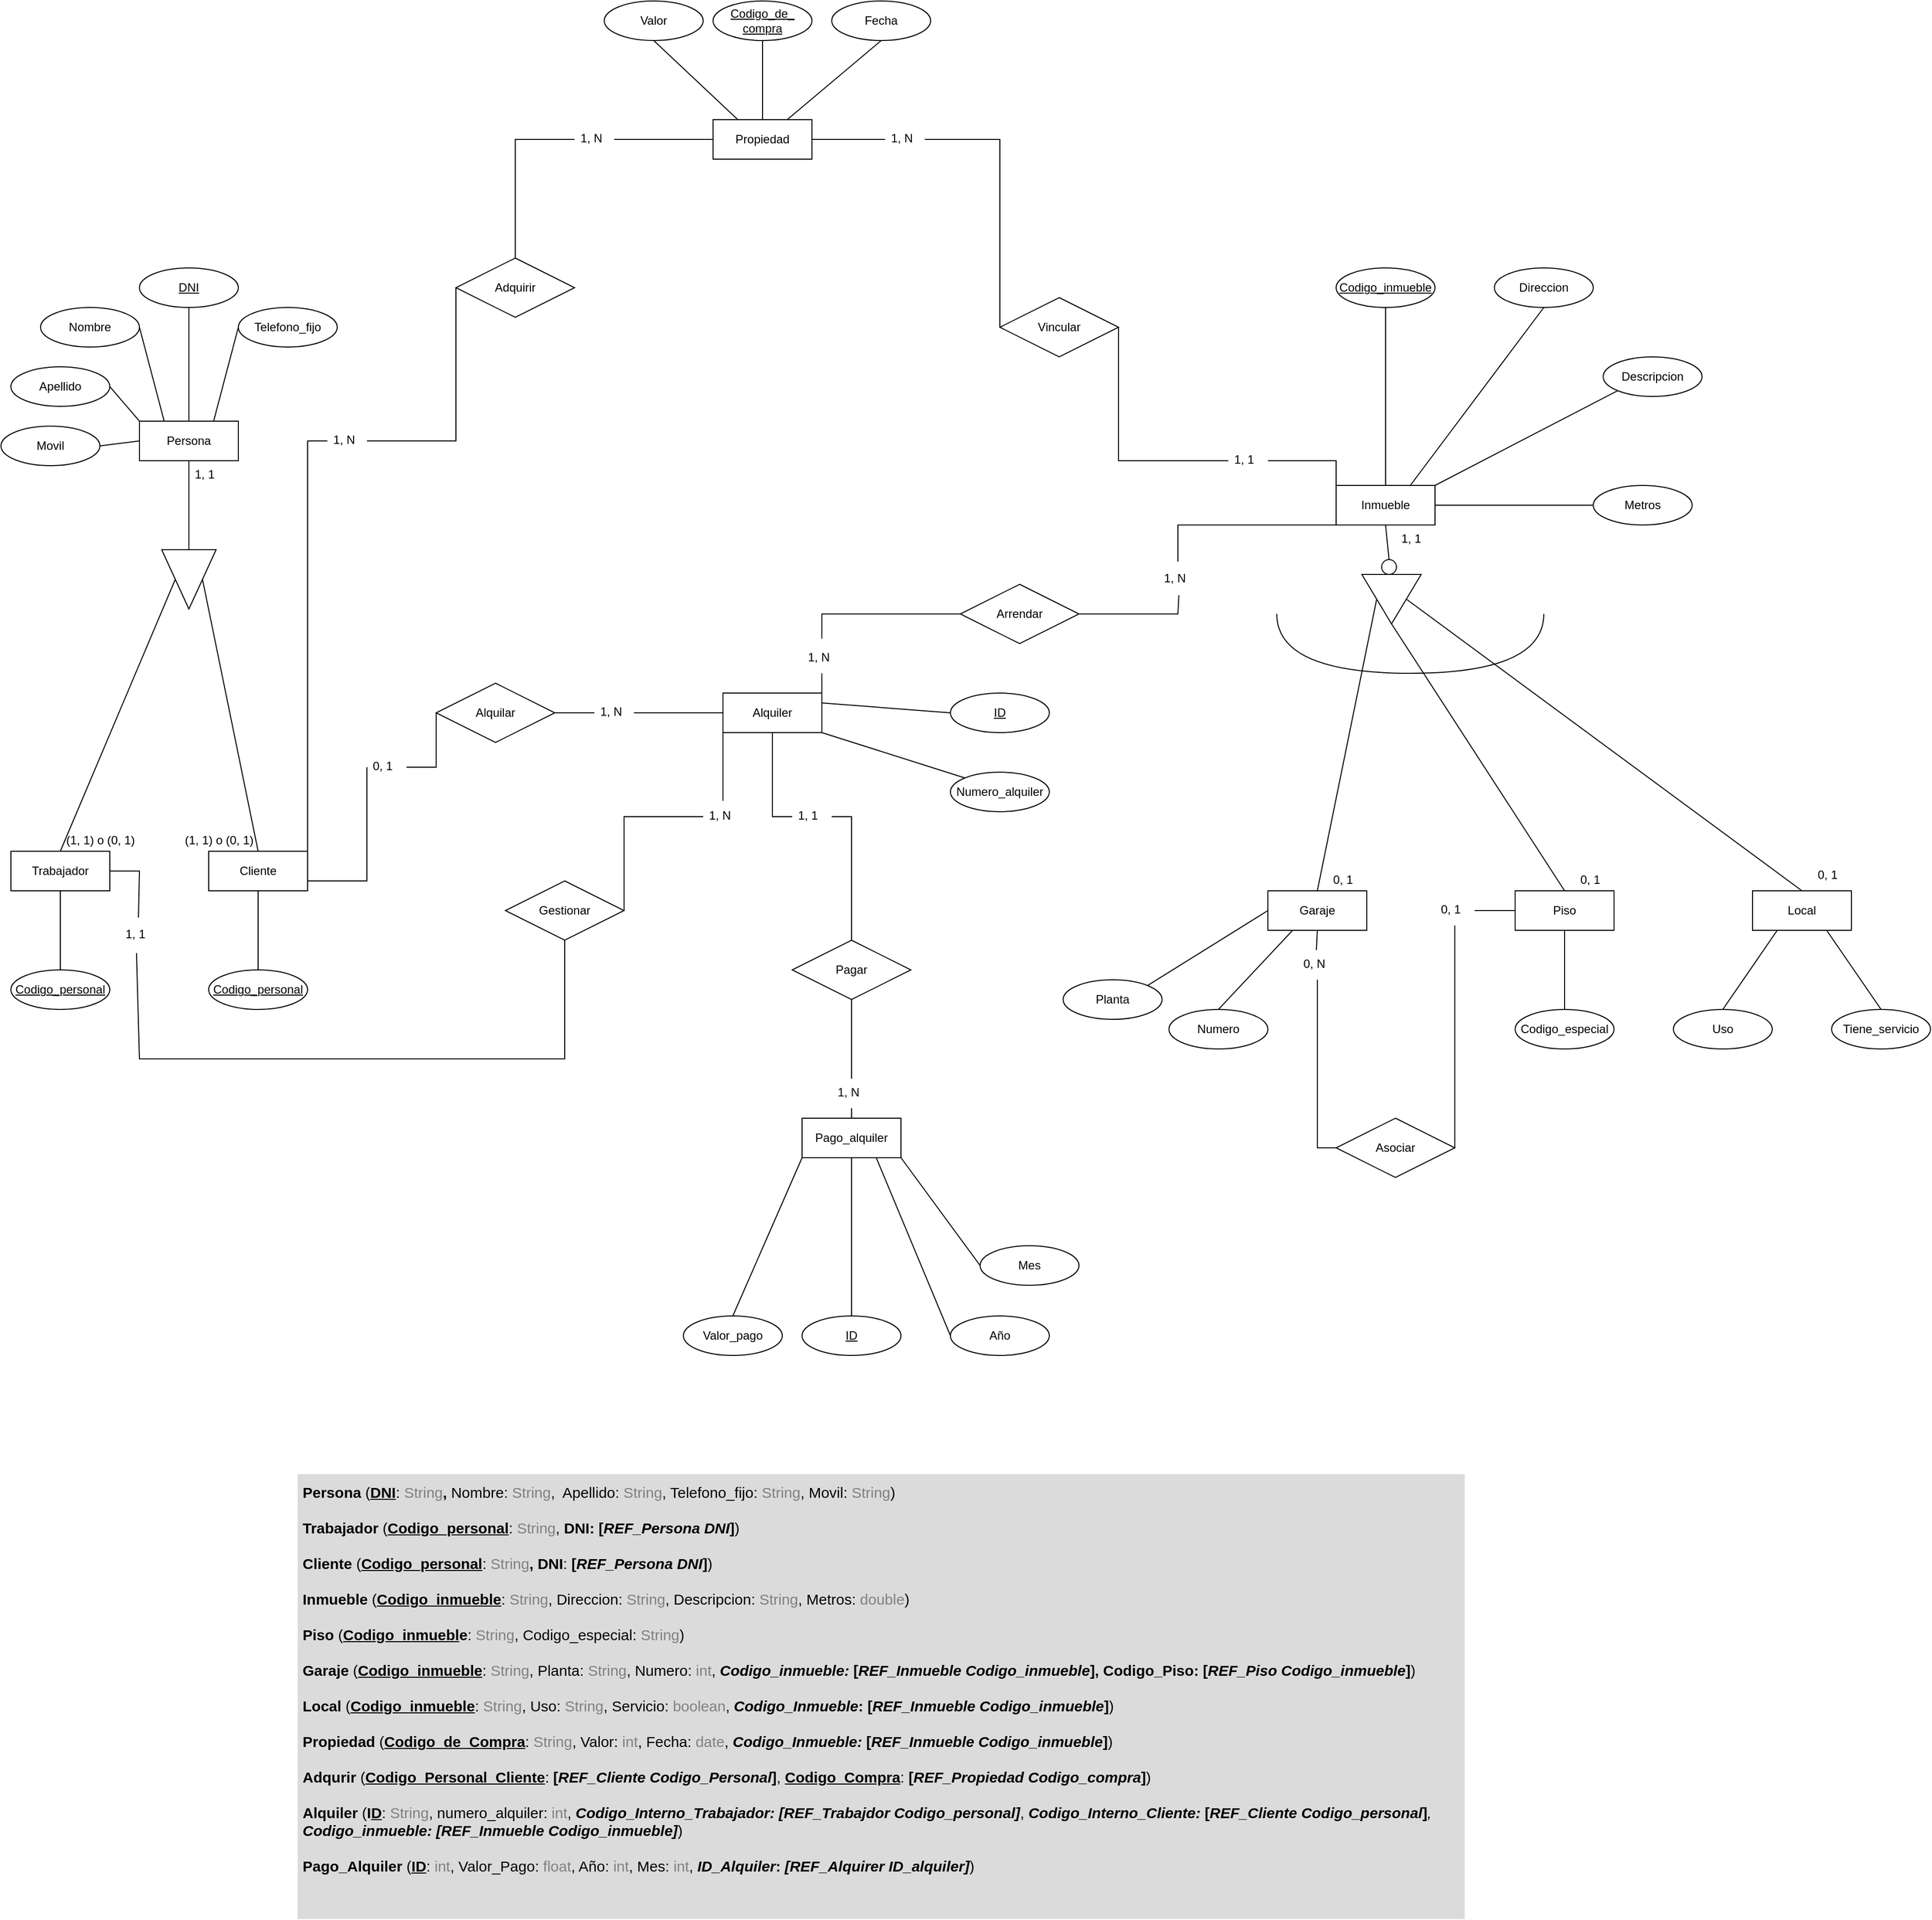 <mxfile version="22.0.4" type="github">
  <diagram name="Página-1" id="a1RyxE_Y-MSOX4j9OYDZ">
    <mxGraphModel dx="2261" dy="750" grid="1" gridSize="10" guides="1" tooltips="1" connect="1" arrows="1" fold="1" page="1" pageScale="1" pageWidth="827" pageHeight="1169" math="0" shadow="0">
      <root>
        <mxCell id="0" />
        <mxCell id="1" parent="0" />
        <mxCell id="EKyC5M8UkJn82JTUg3wf-1" value="Inmueble" style="whiteSpace=wrap;html=1;align=center;" parent="1" vertex="1">
          <mxGeometry x="830" y="560" width="100" height="40" as="geometry" />
        </mxCell>
        <mxCell id="EKyC5M8UkJn82JTUg3wf-2" value="Piso" style="whiteSpace=wrap;html=1;align=center;" parent="1" vertex="1">
          <mxGeometry x="1011" y="970" width="100" height="40" as="geometry" />
        </mxCell>
        <mxCell id="EKyC5M8UkJn82JTUg3wf-3" value="Local" style="whiteSpace=wrap;html=1;align=center;" parent="1" vertex="1">
          <mxGeometry x="1251" y="970" width="100" height="40" as="geometry" />
        </mxCell>
        <mxCell id="EKyC5M8UkJn82JTUg3wf-4" value="Garaje" style="whiteSpace=wrap;html=1;align=center;" parent="1" vertex="1">
          <mxGeometry x="761" y="970" width="100" height="40" as="geometry" />
        </mxCell>
        <mxCell id="EKyC5M8UkJn82JTUg3wf-5" value="Codigo_inmueble" style="ellipse;whiteSpace=wrap;html=1;align=center;fontStyle=4;" parent="1" vertex="1">
          <mxGeometry x="830" y="340" width="100" height="40" as="geometry" />
        </mxCell>
        <mxCell id="EKyC5M8UkJn82JTUg3wf-6" value="Metros" style="ellipse;whiteSpace=wrap;html=1;align=center;" parent="1" vertex="1">
          <mxGeometry x="1090" y="560" width="100" height="40" as="geometry" />
        </mxCell>
        <mxCell id="EKyC5M8UkJn82JTUg3wf-7" value="Descripcion" style="ellipse;whiteSpace=wrap;html=1;align=center;" parent="1" vertex="1">
          <mxGeometry x="1100" y="430" width="100" height="40" as="geometry" />
        </mxCell>
        <mxCell id="EKyC5M8UkJn82JTUg3wf-8" value="Direccion" style="ellipse;whiteSpace=wrap;html=1;align=center;" parent="1" vertex="1">
          <mxGeometry x="990" y="340" width="100" height="40" as="geometry" />
        </mxCell>
        <mxCell id="EKyC5M8UkJn82JTUg3wf-9" value="Codigo_especial" style="ellipse;whiteSpace=wrap;html=1;align=center;" parent="1" vertex="1">
          <mxGeometry x="1011" y="1090" width="100" height="40" as="geometry" />
        </mxCell>
        <mxCell id="EKyC5M8UkJn82JTUg3wf-10" value="Uso" style="ellipse;whiteSpace=wrap;html=1;align=center;" parent="1" vertex="1">
          <mxGeometry x="1171" y="1090" width="100" height="40" as="geometry" />
        </mxCell>
        <mxCell id="EKyC5M8UkJn82JTUg3wf-11" value="Tiene_servicio" style="ellipse;whiteSpace=wrap;html=1;align=center;" parent="1" vertex="1">
          <mxGeometry x="1331" y="1090" width="100" height="40" as="geometry" />
        </mxCell>
        <mxCell id="EKyC5M8UkJn82JTUg3wf-12" value="" style="endArrow=none;html=1;rounded=0;entryX=0.5;entryY=1;entryDx=0;entryDy=0;" parent="1" source="EKyC5M8UkJn82JTUg3wf-9" target="EKyC5M8UkJn82JTUg3wf-2" edge="1">
          <mxGeometry relative="1" as="geometry">
            <mxPoint x="891" y="990" as="sourcePoint" />
            <mxPoint x="1051" y="990" as="targetPoint" />
          </mxGeometry>
        </mxCell>
        <mxCell id="EKyC5M8UkJn82JTUg3wf-13" value="" style="endArrow=none;html=1;rounded=0;entryX=0.25;entryY=1;entryDx=0;entryDy=0;exitX=0.5;exitY=0;exitDx=0;exitDy=0;" parent="1" source="EKyC5M8UkJn82JTUg3wf-10" target="EKyC5M8UkJn82JTUg3wf-3" edge="1">
          <mxGeometry relative="1" as="geometry">
            <mxPoint x="1071" y="1100" as="sourcePoint" />
            <mxPoint x="1071" y="1020" as="targetPoint" />
          </mxGeometry>
        </mxCell>
        <mxCell id="EKyC5M8UkJn82JTUg3wf-14" value="" style="endArrow=none;html=1;rounded=0;entryX=0.75;entryY=1;entryDx=0;entryDy=0;exitX=0.5;exitY=0;exitDx=0;exitDy=0;" parent="1" source="EKyC5M8UkJn82JTUg3wf-11" target="EKyC5M8UkJn82JTUg3wf-3" edge="1">
          <mxGeometry relative="1" as="geometry">
            <mxPoint x="1231" y="1100" as="sourcePoint" />
            <mxPoint x="1266" y="1020" as="targetPoint" />
          </mxGeometry>
        </mxCell>
        <mxCell id="EKyC5M8UkJn82JTUg3wf-15" value="Numero" style="ellipse;whiteSpace=wrap;html=1;align=center;" parent="1" vertex="1">
          <mxGeometry x="661" y="1090" width="100" height="40" as="geometry" />
        </mxCell>
        <mxCell id="EKyC5M8UkJn82JTUg3wf-16" value="Planta" style="ellipse;whiteSpace=wrap;html=1;align=center;" parent="1" vertex="1">
          <mxGeometry x="554" y="1060" width="100" height="40" as="geometry" />
        </mxCell>
        <mxCell id="EKyC5M8UkJn82JTUg3wf-17" value="" style="endArrow=none;html=1;rounded=0;entryX=0;entryY=0.5;entryDx=0;entryDy=0;exitX=1;exitY=0;exitDx=0;exitDy=0;" parent="1" source="EKyC5M8UkJn82JTUg3wf-16" target="EKyC5M8UkJn82JTUg3wf-4" edge="1">
          <mxGeometry relative="1" as="geometry">
            <mxPoint x="1071" y="1100" as="sourcePoint" />
            <mxPoint x="1071" y="1020" as="targetPoint" />
          </mxGeometry>
        </mxCell>
        <mxCell id="EKyC5M8UkJn82JTUg3wf-18" value="" style="endArrow=none;html=1;rounded=0;entryX=0.25;entryY=1;entryDx=0;entryDy=0;exitX=0.5;exitY=0;exitDx=0;exitDy=0;" parent="1" source="EKyC5M8UkJn82JTUg3wf-15" target="EKyC5M8UkJn82JTUg3wf-4" edge="1">
          <mxGeometry relative="1" as="geometry">
            <mxPoint x="901" y="1100" as="sourcePoint" />
            <mxPoint x="846" y="1020" as="targetPoint" />
          </mxGeometry>
        </mxCell>
        <mxCell id="EKyC5M8UkJn82JTUg3wf-19" value="" style="endArrow=none;html=1;rounded=0;entryX=1;entryY=0.5;entryDx=0;entryDy=0;exitX=0;exitY=0.5;exitDx=0;exitDy=0;" parent="1" source="EKyC5M8UkJn82JTUg3wf-6" target="EKyC5M8UkJn82JTUg3wf-1" edge="1">
          <mxGeometry relative="1" as="geometry">
            <mxPoint x="920" y="570" as="sourcePoint" />
            <mxPoint x="710" y="650" as="targetPoint" />
          </mxGeometry>
        </mxCell>
        <mxCell id="EKyC5M8UkJn82JTUg3wf-20" value="" style="endArrow=none;html=1;rounded=0;entryX=0.5;entryY=0;entryDx=0;entryDy=0;exitX=0.5;exitY=1;exitDx=0;exitDy=0;" parent="1" source="EKyC5M8UkJn82JTUg3wf-5" target="EKyC5M8UkJn82JTUg3wf-1" edge="1">
          <mxGeometry relative="1" as="geometry">
            <mxPoint x="550" y="550" as="sourcePoint" />
            <mxPoint x="710" y="550" as="targetPoint" />
          </mxGeometry>
        </mxCell>
        <mxCell id="EKyC5M8UkJn82JTUg3wf-21" value="" style="endArrow=none;html=1;rounded=0;entryX=0.5;entryY=1;entryDx=0;entryDy=0;exitX=0.75;exitY=0;exitDx=0;exitDy=0;" parent="1" source="EKyC5M8UkJn82JTUg3wf-1" target="EKyC5M8UkJn82JTUg3wf-8" edge="1">
          <mxGeometry relative="1" as="geometry">
            <mxPoint x="550" y="550" as="sourcePoint" />
            <mxPoint x="710" y="550" as="targetPoint" />
          </mxGeometry>
        </mxCell>
        <mxCell id="EKyC5M8UkJn82JTUg3wf-22" value="" style="endArrow=none;html=1;rounded=0;entryX=0;entryY=1;entryDx=0;entryDy=0;exitX=1;exitY=0;exitDx=0;exitDy=0;" parent="1" source="EKyC5M8UkJn82JTUg3wf-1" target="EKyC5M8UkJn82JTUg3wf-7" edge="1">
          <mxGeometry relative="1" as="geometry">
            <mxPoint x="550" y="550" as="sourcePoint" />
            <mxPoint x="710" y="550" as="targetPoint" />
          </mxGeometry>
        </mxCell>
        <mxCell id="EKyC5M8UkJn82JTUg3wf-23" value="Cliente" style="whiteSpace=wrap;html=1;align=center;" parent="1" vertex="1">
          <mxGeometry x="-310" y="930" width="100" height="40" as="geometry" />
        </mxCell>
        <mxCell id="EKyC5M8UkJn82JTUg3wf-24" value="Trabajador" style="whiteSpace=wrap;html=1;align=center;" parent="1" vertex="1">
          <mxGeometry x="-510" y="930" width="100" height="40" as="geometry" />
        </mxCell>
        <mxCell id="EKyC5M8UkJn82JTUg3wf-25" value="Persona" style="whiteSpace=wrap;html=1;align=center;" parent="1" vertex="1">
          <mxGeometry x="-380" y="495" width="100" height="40" as="geometry" />
        </mxCell>
        <mxCell id="EKyC5M8UkJn82JTUg3wf-26" value="DNI" style="ellipse;whiteSpace=wrap;html=1;align=center;fontStyle=4;" parent="1" vertex="1">
          <mxGeometry x="-380" y="340" width="100" height="40" as="geometry" />
        </mxCell>
        <mxCell id="EKyC5M8UkJn82JTUg3wf-27" value="Telefono_fijo" style="ellipse;whiteSpace=wrap;html=1;align=center;" parent="1" vertex="1">
          <mxGeometry x="-280" y="380" width="100" height="40" as="geometry" />
        </mxCell>
        <mxCell id="EKyC5M8UkJn82JTUg3wf-28" value="Movil" style="ellipse;whiteSpace=wrap;html=1;align=center;" parent="1" vertex="1">
          <mxGeometry x="-520" y="500" width="100" height="40" as="geometry" />
        </mxCell>
        <mxCell id="EKyC5M8UkJn82JTUg3wf-29" value="Apellido" style="ellipse;whiteSpace=wrap;html=1;align=center;" parent="1" vertex="1">
          <mxGeometry x="-510" y="440" width="100" height="40" as="geometry" />
        </mxCell>
        <mxCell id="EKyC5M8UkJn82JTUg3wf-30" value="Nombre" style="ellipse;whiteSpace=wrap;html=1;align=center;" parent="1" vertex="1">
          <mxGeometry x="-480" y="380" width="100" height="40" as="geometry" />
        </mxCell>
        <mxCell id="EKyC5M8UkJn82JTUg3wf-31" value="" style="endArrow=none;html=1;rounded=0;entryX=0.5;entryY=1;entryDx=0;entryDy=0;exitX=0.5;exitY=0;exitDx=0;exitDy=0;" parent="1" source="EKyC5M8UkJn82JTUg3wf-25" target="EKyC5M8UkJn82JTUg3wf-26" edge="1">
          <mxGeometry relative="1" as="geometry">
            <mxPoint x="-70" y="680" as="sourcePoint" />
            <mxPoint x="90" y="680" as="targetPoint" />
          </mxGeometry>
        </mxCell>
        <mxCell id="EKyC5M8UkJn82JTUg3wf-32" value="" style="endArrow=none;html=1;rounded=0;entryX=1;entryY=0.5;entryDx=0;entryDy=0;exitX=0.25;exitY=0;exitDx=0;exitDy=0;" parent="1" source="EKyC5M8UkJn82JTUg3wf-25" target="EKyC5M8UkJn82JTUg3wf-30" edge="1">
          <mxGeometry relative="1" as="geometry">
            <mxPoint x="-70" y="680" as="sourcePoint" />
            <mxPoint x="90" y="680" as="targetPoint" />
          </mxGeometry>
        </mxCell>
        <mxCell id="EKyC5M8UkJn82JTUg3wf-33" value="" style="endArrow=none;html=1;rounded=0;entryX=0;entryY=0;entryDx=0;entryDy=0;exitX=1;exitY=0.5;exitDx=0;exitDy=0;" parent="1" source="EKyC5M8UkJn82JTUg3wf-29" target="EKyC5M8UkJn82JTUg3wf-25" edge="1">
          <mxGeometry relative="1" as="geometry">
            <mxPoint x="-420" y="520" as="sourcePoint" />
            <mxPoint x="90" y="680" as="targetPoint" />
          </mxGeometry>
        </mxCell>
        <mxCell id="EKyC5M8UkJn82JTUg3wf-34" value="" style="endArrow=none;html=1;rounded=0;entryX=0;entryY=0.5;entryDx=0;entryDy=0;exitX=0.75;exitY=0;exitDx=0;exitDy=0;" parent="1" source="EKyC5M8UkJn82JTUg3wf-25" target="EKyC5M8UkJn82JTUg3wf-27" edge="1">
          <mxGeometry relative="1" as="geometry">
            <mxPoint x="-345" y="510" as="sourcePoint" />
            <mxPoint x="-370" y="410" as="targetPoint" />
          </mxGeometry>
        </mxCell>
        <mxCell id="EKyC5M8UkJn82JTUg3wf-35" value="" style="endArrow=none;html=1;rounded=0;entryX=1;entryY=0.5;entryDx=0;entryDy=0;exitX=0;exitY=0.5;exitDx=0;exitDy=0;" parent="1" source="EKyC5M8UkJn82JTUg3wf-25" target="EKyC5M8UkJn82JTUg3wf-28" edge="1">
          <mxGeometry relative="1" as="geometry">
            <mxPoint x="-70" y="680" as="sourcePoint" />
            <mxPoint x="90" y="680" as="targetPoint" />
          </mxGeometry>
        </mxCell>
        <mxCell id="EKyC5M8UkJn82JTUg3wf-36" value="" style="endArrow=none;html=1;rounded=0;entryX=0.5;entryY=1;entryDx=0;entryDy=0;exitX=0.5;exitY=0;exitDx=0;exitDy=0;" parent="1" source="EKyC5M8UkJn82JTUg3wf-127" target="EKyC5M8UkJn82JTUg3wf-24" edge="1">
          <mxGeometry relative="1" as="geometry">
            <mxPoint x="-440" y="1030" as="sourcePoint" />
            <mxPoint x="60" y="1050" as="targetPoint" />
          </mxGeometry>
        </mxCell>
        <mxCell id="EKyC5M8UkJn82JTUg3wf-37" value="" style="endArrow=none;html=1;rounded=0;exitX=0.5;exitY=0;exitDx=0;exitDy=0;entryX=0.5;entryY=1;entryDx=0;entryDy=0;" parent="1" source="EKyC5M8UkJn82JTUg3wf-128" target="EKyC5M8UkJn82JTUg3wf-23" edge="1">
          <mxGeometry relative="1" as="geometry">
            <mxPoint x="-260" y="1050" as="sourcePoint" />
            <mxPoint x="-450" y="980" as="targetPoint" />
          </mxGeometry>
        </mxCell>
        <mxCell id="EKyC5M8UkJn82JTUg3wf-38" value="Adquirir" style="shape=rhombus;perimeter=rhombusPerimeter;whiteSpace=wrap;html=1;align=center;" parent="1" vertex="1">
          <mxGeometry x="-60" y="330" width="120" height="60" as="geometry" />
        </mxCell>
        <mxCell id="EKyC5M8UkJn82JTUg3wf-39" value="" style="endArrow=none;html=1;rounded=0;entryX=0;entryY=0.5;entryDx=0;entryDy=0;exitX=1;exitY=0.5;exitDx=0;exitDy=0;" parent="1" source="EKyC5M8UkJn82JTUg3wf-122" target="EKyC5M8UkJn82JTUg3wf-40" edge="1">
          <mxGeometry relative="1" as="geometry">
            <mxPoint x="430" y="400" as="sourcePoint" />
            <mxPoint x="450" y="470" as="targetPoint" />
            <Array as="points">
              <mxPoint x="610" y="535" />
            </Array>
          </mxGeometry>
        </mxCell>
        <mxCell id="EKyC5M8UkJn82JTUg3wf-40" value="1, 1" style="text;strokeColor=none;fillColor=none;spacingLeft=4;spacingRight=4;overflow=hidden;rotatable=0;points=[[0,0.5],[1,0.5]];portConstraint=eastwest;fontSize=12;whiteSpace=wrap;html=1;" parent="1" vertex="1">
          <mxGeometry x="721" y="520" width="40" height="30" as="geometry" />
        </mxCell>
        <mxCell id="EKyC5M8UkJn82JTUg3wf-41" value="" style="endArrow=none;html=1;rounded=0;entryX=0;entryY=0.5;entryDx=0;entryDy=0;" parent="1" target="EKyC5M8UkJn82JTUg3wf-42" edge="1">
          <mxGeometry relative="1" as="geometry">
            <mxPoint x="-210" y="930" as="sourcePoint" />
            <mxPoint x="-40" y="450" as="targetPoint" />
            <Array as="points">
              <mxPoint x="-210" y="515" />
            </Array>
          </mxGeometry>
        </mxCell>
        <mxCell id="EKyC5M8UkJn82JTUg3wf-42" value="1, N" style="text;strokeColor=none;fillColor=none;spacingLeft=4;spacingRight=4;overflow=hidden;rotatable=0;points=[[0,0.5],[1,0.5]];portConstraint=eastwest;fontSize=12;whiteSpace=wrap;html=1;" parent="1" vertex="1">
          <mxGeometry x="-190" y="500" width="40" height="30" as="geometry" />
        </mxCell>
        <mxCell id="EKyC5M8UkJn82JTUg3wf-43" value="" style="endArrow=none;html=1;rounded=0;exitX=1;exitY=0.5;exitDx=0;exitDy=0;entryX=0;entryY=0.5;entryDx=0;entryDy=0;" parent="1" source="EKyC5M8UkJn82JTUg3wf-42" target="EKyC5M8UkJn82JTUg3wf-38" edge="1">
          <mxGeometry relative="1" as="geometry">
            <mxPoint x="160" y="750" as="sourcePoint" />
            <mxPoint x="320" y="750" as="targetPoint" />
            <Array as="points">
              <mxPoint x="-60" y="515" />
            </Array>
          </mxGeometry>
        </mxCell>
        <mxCell id="EKyC5M8UkJn82JTUg3wf-44" value="Valor" style="ellipse;whiteSpace=wrap;html=1;align=center;" parent="1" vertex="1">
          <mxGeometry x="90" y="70" width="100" height="40" as="geometry" />
        </mxCell>
        <mxCell id="EKyC5M8UkJn82JTUg3wf-45" value="Fecha" style="ellipse;whiteSpace=wrap;html=1;align=center;" parent="1" vertex="1">
          <mxGeometry x="320" y="70" width="100" height="40" as="geometry" />
        </mxCell>
        <mxCell id="EKyC5M8UkJn82JTUg3wf-46" value="" style="endArrow=none;html=1;rounded=0;exitX=0.5;exitY=0;exitDx=0;exitDy=0;entryX=0.5;entryY=1;entryDx=0;entryDy=0;" parent="1" source="EKyC5M8UkJn82JTUg3wf-107" target="EKyC5M8UkJn82JTUg3wf-108" edge="1">
          <mxGeometry relative="1" as="geometry">
            <mxPoint x="160" y="450" as="sourcePoint" />
            <mxPoint x="240" y="130" as="targetPoint" />
          </mxGeometry>
        </mxCell>
        <mxCell id="EKyC5M8UkJn82JTUg3wf-47" value="" style="endArrow=none;html=1;rounded=0;exitX=0.5;exitY=1;exitDx=0;exitDy=0;entryX=0.25;entryY=0;entryDx=0;entryDy=0;" parent="1" source="EKyC5M8UkJn82JTUg3wf-44" target="EKyC5M8UkJn82JTUg3wf-107" edge="1">
          <mxGeometry relative="1" as="geometry">
            <mxPoint x="160" y="450" as="sourcePoint" />
            <mxPoint x="320" y="450" as="targetPoint" />
          </mxGeometry>
        </mxCell>
        <mxCell id="EKyC5M8UkJn82JTUg3wf-48" value="" style="endArrow=none;html=1;rounded=0;entryX=0.5;entryY=1;entryDx=0;entryDy=0;exitX=0.75;exitY=0;exitDx=0;exitDy=0;" parent="1" source="EKyC5M8UkJn82JTUg3wf-107" target="EKyC5M8UkJn82JTUg3wf-45" edge="1">
          <mxGeometry relative="1" as="geometry">
            <mxPoint x="160" y="450" as="sourcePoint" />
            <mxPoint x="320" y="450" as="targetPoint" />
          </mxGeometry>
        </mxCell>
        <mxCell id="EKyC5M8UkJn82JTUg3wf-49" value="Alquiler" style="whiteSpace=wrap;html=1;align=center;" parent="1" vertex="1">
          <mxGeometry x="210" y="770" width="100" height="40" as="geometry" />
        </mxCell>
        <mxCell id="EKyC5M8UkJn82JTUg3wf-50" value="Arrendar" style="shape=rhombus;perimeter=rhombusPerimeter;whiteSpace=wrap;html=1;align=center;" parent="1" vertex="1">
          <mxGeometry x="450" y="660" width="120" height="60" as="geometry" />
        </mxCell>
        <mxCell id="EKyC5M8UkJn82JTUg3wf-51" value="Gestionar" style="shape=rhombus;perimeter=rhombusPerimeter;whiteSpace=wrap;html=1;align=center;" parent="1" vertex="1">
          <mxGeometry x="-10" y="960" width="120" height="60" as="geometry" />
        </mxCell>
        <mxCell id="EKyC5M8UkJn82JTUg3wf-52" value="ID" style="ellipse;whiteSpace=wrap;html=1;align=center;fontStyle=4;" parent="1" vertex="1">
          <mxGeometry x="440" y="770" width="100" height="40" as="geometry" />
        </mxCell>
        <mxCell id="EKyC5M8UkJn82JTUg3wf-53" value="Numero_alquiler" style="ellipse;whiteSpace=wrap;html=1;align=center;" parent="1" vertex="1">
          <mxGeometry x="440" y="850" width="100" height="40" as="geometry" />
        </mxCell>
        <mxCell id="EKyC5M8UkJn82JTUg3wf-54" value="Valor_pago" style="ellipse;whiteSpace=wrap;html=1;align=center;" parent="1" vertex="1">
          <mxGeometry x="170" y="1400" width="100" height="40" as="geometry" />
        </mxCell>
        <mxCell id="EKyC5M8UkJn82JTUg3wf-55" value="Año" style="ellipse;whiteSpace=wrap;html=1;align=center;" parent="1" vertex="1">
          <mxGeometry x="440" y="1400" width="100" height="40" as="geometry" />
        </mxCell>
        <mxCell id="EKyC5M8UkJn82JTUg3wf-56" value="Mes" style="ellipse;whiteSpace=wrap;html=1;align=center;" parent="1" vertex="1">
          <mxGeometry x="470" y="1329" width="100" height="40" as="geometry" />
        </mxCell>
        <mxCell id="EKyC5M8UkJn82JTUg3wf-57" value="" style="endArrow=none;html=1;rounded=0;entryX=0;entryY=1;entryDx=0;entryDy=0;exitX=0.5;exitY=-0.1;exitDx=0;exitDy=0;exitPerimeter=0;" parent="1" source="EKyC5M8UkJn82JTUg3wf-60" target="EKyC5M8UkJn82JTUg3wf-1" edge="1">
          <mxGeometry relative="1" as="geometry">
            <mxPoint x="670" y="650" as="sourcePoint" />
            <mxPoint x="260" y="600" as="targetPoint" />
            <Array as="points">
              <mxPoint x="670" y="600" />
            </Array>
          </mxGeometry>
        </mxCell>
        <mxCell id="EKyC5M8UkJn82JTUg3wf-58" value="" style="endArrow=none;html=1;rounded=0;entryX=0;entryY=0.5;entryDx=0;entryDy=0;exitX=0.5;exitY=-0.167;exitDx=0;exitDy=0;exitPerimeter=0;" parent="1" source="EKyC5M8UkJn82JTUg3wf-61" target="EKyC5M8UkJn82JTUg3wf-50" edge="1">
          <mxGeometry relative="1" as="geometry">
            <mxPoint x="100" y="600" as="sourcePoint" />
            <mxPoint x="260" y="600" as="targetPoint" />
            <Array as="points">
              <mxPoint x="310" y="690" />
            </Array>
          </mxGeometry>
        </mxCell>
        <mxCell id="EKyC5M8UkJn82JTUg3wf-59" value="" style="endArrow=none;html=1;rounded=0;entryX=0.525;entryY=1.033;entryDx=0;entryDy=0;exitX=1;exitY=0.5;exitDx=0;exitDy=0;entryPerimeter=0;" parent="1" source="EKyC5M8UkJn82JTUg3wf-50" target="EKyC5M8UkJn82JTUg3wf-60" edge="1">
          <mxGeometry relative="1" as="geometry">
            <mxPoint x="570" y="690" as="sourcePoint" />
            <mxPoint x="670" y="610" as="targetPoint" />
            <Array as="points">
              <mxPoint x="670" y="690" />
            </Array>
          </mxGeometry>
        </mxCell>
        <mxCell id="EKyC5M8UkJn82JTUg3wf-60" value="1, N" style="text;strokeColor=none;fillColor=none;spacingLeft=4;spacingRight=4;overflow=hidden;rotatable=0;points=[[0,0.5],[1,0.5]];portConstraint=eastwest;fontSize=12;whiteSpace=wrap;html=1;" parent="1" vertex="1">
          <mxGeometry x="650" y="640" width="40" height="30" as="geometry" />
        </mxCell>
        <mxCell id="EKyC5M8UkJn82JTUg3wf-61" value="1, N" style="text;strokeColor=none;fillColor=none;spacingLeft=4;spacingRight=4;overflow=hidden;rotatable=0;points=[[0,0.5],[1,0.5]];portConstraint=eastwest;fontSize=12;whiteSpace=wrap;html=1;" parent="1" vertex="1">
          <mxGeometry x="290" y="720" width="40" height="30" as="geometry" />
        </mxCell>
        <mxCell id="EKyC5M8UkJn82JTUg3wf-62" value="" style="endArrow=none;html=1;rounded=0;exitX=1;exitY=0;exitDx=0;exitDy=0;" parent="1" source="EKyC5M8UkJn82JTUg3wf-49" edge="1">
          <mxGeometry relative="1" as="geometry">
            <mxPoint x="100" y="800" as="sourcePoint" />
            <mxPoint x="310" y="750" as="targetPoint" />
          </mxGeometry>
        </mxCell>
        <mxCell id="EKyC5M8UkJn82JTUg3wf-63" value="" style="endArrow=none;html=1;rounded=0;entryX=0;entryY=1;entryDx=0;entryDy=0;exitX=0.5;exitY=-0.033;exitDx=0;exitDy=0;exitPerimeter=0;" parent="1" source="EKyC5M8UkJn82JTUg3wf-72" target="EKyC5M8UkJn82JTUg3wf-49" edge="1">
          <mxGeometry relative="1" as="geometry">
            <mxPoint x="100" y="800" as="sourcePoint" />
            <mxPoint x="260" y="800" as="targetPoint" />
            <Array as="points" />
          </mxGeometry>
        </mxCell>
        <mxCell id="EKyC5M8UkJn82JTUg3wf-64" value="Alquilar" style="shape=rhombus;perimeter=rhombusPerimeter;whiteSpace=wrap;html=1;align=center;" parent="1" vertex="1">
          <mxGeometry x="-80" y="760" width="120" height="60" as="geometry" />
        </mxCell>
        <mxCell id="EKyC5M8UkJn82JTUg3wf-65" value="" style="endArrow=none;html=1;rounded=0;exitX=1;exitY=0.5;exitDx=0;exitDy=0;entryX=0;entryY=0.5;entryDx=0;entryDy=0;" parent="1" source="EKyC5M8UkJn82JTUg3wf-76" target="EKyC5M8UkJn82JTUg3wf-64" edge="1">
          <mxGeometry relative="1" as="geometry">
            <mxPoint x="100" y="1000" as="sourcePoint" />
            <mxPoint x="260" y="1000" as="targetPoint" />
            <Array as="points">
              <mxPoint x="-80" y="845" />
            </Array>
          </mxGeometry>
        </mxCell>
        <mxCell id="EKyC5M8UkJn82JTUg3wf-66" value="" style="endArrow=none;html=1;rounded=0;entryX=0;entryY=0.5;entryDx=0;entryDy=0;exitX=1;exitY=0.5;exitDx=0;exitDy=0;" parent="1" source="EKyC5M8UkJn82JTUg3wf-75" target="EKyC5M8UkJn82JTUg3wf-49" edge="1">
          <mxGeometry relative="1" as="geometry">
            <mxPoint x="100" y="1000" as="sourcePoint" />
            <mxPoint x="260" y="1000" as="targetPoint" />
          </mxGeometry>
        </mxCell>
        <mxCell id="EKyC5M8UkJn82JTUg3wf-67" value="" style="endArrow=none;html=1;rounded=0;exitX=1;exitY=1;exitDx=0;exitDy=0;entryX=0;entryY=0;entryDx=0;entryDy=0;" parent="1" source="EKyC5M8UkJn82JTUg3wf-49" target="EKyC5M8UkJn82JTUg3wf-53" edge="1">
          <mxGeometry relative="1" as="geometry">
            <mxPoint x="100" y="1000" as="sourcePoint" />
            <mxPoint x="260" y="1000" as="targetPoint" />
          </mxGeometry>
        </mxCell>
        <mxCell id="EKyC5M8UkJn82JTUg3wf-68" value="" style="endArrow=none;html=1;rounded=0;exitX=0;exitY=1;exitDx=0;exitDy=0;entryX=0.5;entryY=0;entryDx=0;entryDy=0;" parent="1" source="EKyC5M8UkJn82JTUg3wf-112" target="EKyC5M8UkJn82JTUg3wf-54" edge="1">
          <mxGeometry relative="1" as="geometry">
            <mxPoint x="290" y="870" as="sourcePoint" />
            <mxPoint x="310" y="1020" as="targetPoint" />
          </mxGeometry>
        </mxCell>
        <mxCell id="EKyC5M8UkJn82JTUg3wf-69" value="" style="endArrow=none;html=1;rounded=0;exitX=0.75;exitY=1;exitDx=0;exitDy=0;entryX=0;entryY=0.5;entryDx=0;entryDy=0;" parent="1" source="EKyC5M8UkJn82JTUg3wf-112" target="EKyC5M8UkJn82JTUg3wf-55" edge="1">
          <mxGeometry relative="1" as="geometry">
            <mxPoint x="315" y="870" as="sourcePoint" />
            <mxPoint x="385" y="1026" as="targetPoint" />
          </mxGeometry>
        </mxCell>
        <mxCell id="EKyC5M8UkJn82JTUg3wf-70" value="" style="endArrow=none;html=1;rounded=0;exitX=1;exitY=1;exitDx=0;exitDy=0;entryX=0;entryY=0.5;entryDx=0;entryDy=0;" parent="1" source="EKyC5M8UkJn82JTUg3wf-112" target="EKyC5M8UkJn82JTUg3wf-56" edge="1">
          <mxGeometry relative="1" as="geometry">
            <mxPoint x="340" y="870" as="sourcePoint" />
            <mxPoint x="480" y="990" as="targetPoint" />
          </mxGeometry>
        </mxCell>
        <mxCell id="EKyC5M8UkJn82JTUg3wf-71" value="" style="endArrow=none;html=1;rounded=0;exitX=1;exitY=0.25;exitDx=0;exitDy=0;entryX=0;entryY=0.5;entryDx=0;entryDy=0;" parent="1" source="EKyC5M8UkJn82JTUg3wf-49" target="EKyC5M8UkJn82JTUg3wf-52" edge="1">
          <mxGeometry relative="1" as="geometry">
            <mxPoint x="320" y="800" as="sourcePoint" />
            <mxPoint x="460" y="870" as="targetPoint" />
          </mxGeometry>
        </mxCell>
        <mxCell id="EKyC5M8UkJn82JTUg3wf-72" value="1, N" style="text;strokeColor=none;fillColor=none;spacingLeft=4;spacingRight=4;overflow=hidden;rotatable=0;points=[[0,0.5],[1,0.5]];portConstraint=eastwest;fontSize=12;whiteSpace=wrap;html=1;" parent="1" vertex="1">
          <mxGeometry x="190" y="880" width="40" height="30" as="geometry" />
        </mxCell>
        <mxCell id="EKyC5M8UkJn82JTUg3wf-73" value="" style="endArrow=none;html=1;rounded=0;entryX=0;entryY=0.5;entryDx=0;entryDy=0;exitX=1;exitY=0.5;exitDx=0;exitDy=0;" parent="1" source="EKyC5M8UkJn82JTUg3wf-51" target="EKyC5M8UkJn82JTUg3wf-72" edge="1">
          <mxGeometry relative="1" as="geometry">
            <mxPoint x="100" y="1000" as="sourcePoint" />
            <mxPoint x="260" y="1000" as="targetPoint" />
            <Array as="points">
              <mxPoint x="110" y="895" />
            </Array>
          </mxGeometry>
        </mxCell>
        <mxCell id="EKyC5M8UkJn82JTUg3wf-74" value="" style="endArrow=none;html=1;rounded=0;entryX=0;entryY=0.5;entryDx=0;entryDy=0;exitX=1;exitY=0.5;exitDx=0;exitDy=0;" parent="1" source="EKyC5M8UkJn82JTUg3wf-64" target="EKyC5M8UkJn82JTUg3wf-75" edge="1">
          <mxGeometry relative="1" as="geometry">
            <mxPoint x="20" y="790" as="sourcePoint" />
            <mxPoint x="210" y="790" as="targetPoint" />
          </mxGeometry>
        </mxCell>
        <mxCell id="EKyC5M8UkJn82JTUg3wf-75" value="1, N" style="text;strokeColor=none;fillColor=none;spacingLeft=4;spacingRight=4;overflow=hidden;rotatable=0;points=[[0,0.5],[1,0.5]];portConstraint=eastwest;fontSize=12;whiteSpace=wrap;html=1;" parent="1" vertex="1">
          <mxGeometry x="80" y="775" width="40" height="30" as="geometry" />
        </mxCell>
        <mxCell id="EKyC5M8UkJn82JTUg3wf-76" value="0, 1" style="text;strokeColor=none;fillColor=none;spacingLeft=4;spacingRight=4;overflow=hidden;rotatable=0;points=[[0,0.5],[1,0.5]];portConstraint=eastwest;fontSize=12;whiteSpace=wrap;html=1;" parent="1" vertex="1">
          <mxGeometry x="-150" y="830" width="40" height="30" as="geometry" />
        </mxCell>
        <mxCell id="EKyC5M8UkJn82JTUg3wf-77" value="" style="endArrow=none;html=1;rounded=0;exitX=1;exitY=0.75;exitDx=0;exitDy=0;entryX=0;entryY=0.5;entryDx=0;entryDy=0;" parent="1" source="EKyC5M8UkJn82JTUg3wf-23" target="EKyC5M8UkJn82JTUg3wf-76" edge="1">
          <mxGeometry relative="1" as="geometry">
            <mxPoint x="100" y="900" as="sourcePoint" />
            <mxPoint x="-160" y="860" as="targetPoint" />
            <Array as="points">
              <mxPoint x="-150" y="960" />
            </Array>
          </mxGeometry>
        </mxCell>
        <mxCell id="EKyC5M8UkJn82JTUg3wf-78" value="1, 1" style="text;strokeColor=none;fillColor=none;spacingLeft=4;spacingRight=4;overflow=hidden;rotatable=0;points=[[0,0.5],[1,0.5]];portConstraint=eastwest;fontSize=12;whiteSpace=wrap;html=1;" parent="1" vertex="1">
          <mxGeometry x="-400" y="1000" width="40" height="30" as="geometry" />
        </mxCell>
        <mxCell id="EKyC5M8UkJn82JTUg3wf-79" value="" style="endArrow=none;html=1;rounded=0;exitX=1;exitY=0.5;exitDx=0;exitDy=0;entryX=0.475;entryY=-0.1;entryDx=0;entryDy=0;entryPerimeter=0;" parent="1" source="EKyC5M8UkJn82JTUg3wf-24" target="EKyC5M8UkJn82JTUg3wf-78" edge="1">
          <mxGeometry relative="1" as="geometry">
            <mxPoint x="100" y="800" as="sourcePoint" />
            <mxPoint x="260" y="800" as="targetPoint" />
            <Array as="points">
              <mxPoint x="-380" y="950" />
            </Array>
          </mxGeometry>
        </mxCell>
        <mxCell id="EKyC5M8UkJn82JTUg3wf-80" value="" style="endArrow=none;html=1;rounded=0;exitX=0.425;exitY=1.1;exitDx=0;exitDy=0;exitPerimeter=0;entryX=0.5;entryY=1;entryDx=0;entryDy=0;" parent="1" source="EKyC5M8UkJn82JTUg3wf-78" target="EKyC5M8UkJn82JTUg3wf-51" edge="1">
          <mxGeometry relative="1" as="geometry">
            <mxPoint x="100" y="800" as="sourcePoint" />
            <mxPoint x="260" y="800" as="targetPoint" />
            <Array as="points">
              <mxPoint x="-380" y="1140" />
              <mxPoint x="50" y="1140" />
            </Array>
          </mxGeometry>
        </mxCell>
        <mxCell id="EKyC5M8UkJn82JTUg3wf-81" value="" style="ellipse;whiteSpace=wrap;html=1;aspect=fixed;" parent="1" vertex="1">
          <mxGeometry x="876" y="635" width="15" height="15" as="geometry" />
        </mxCell>
        <mxCell id="EKyC5M8UkJn82JTUg3wf-82" value="" style="triangle;whiteSpace=wrap;html=1;rotation=90;" parent="1" vertex="1">
          <mxGeometry x="861" y="645" width="50" height="60" as="geometry" />
        </mxCell>
        <mxCell id="EKyC5M8UkJn82JTUg3wf-83" value="" style="endArrow=none;html=1;rounded=0;edgeStyle=orthogonalEdgeStyle;curved=1;" parent="1" edge="1">
          <mxGeometry width="50" height="50" relative="1" as="geometry">
            <mxPoint x="770" y="690" as="sourcePoint" />
            <mxPoint x="1040" y="690" as="targetPoint" />
            <Array as="points">
              <mxPoint x="770" y="750" />
              <mxPoint x="1040" y="750" />
            </Array>
          </mxGeometry>
        </mxCell>
        <mxCell id="EKyC5M8UkJn82JTUg3wf-84" value="" style="endArrow=none;html=1;rounded=0;exitX=0.5;exitY=1;exitDx=0;exitDy=0;entryX=0.5;entryY=0;entryDx=0;entryDy=0;" parent="1" source="EKyC5M8UkJn82JTUg3wf-1" target="EKyC5M8UkJn82JTUg3wf-81" edge="1">
          <mxGeometry relative="1" as="geometry">
            <mxPoint x="860" y="800" as="sourcePoint" />
            <mxPoint x="1020" y="800" as="targetPoint" />
          </mxGeometry>
        </mxCell>
        <mxCell id="EKyC5M8UkJn82JTUg3wf-85" value="" style="endArrow=none;html=1;rounded=0;exitX=0.5;exitY=0;exitDx=0;exitDy=0;entryX=0.5;entryY=1;entryDx=0;entryDy=0;" parent="1" source="EKyC5M8UkJn82JTUg3wf-4" target="EKyC5M8UkJn82JTUg3wf-82" edge="1">
          <mxGeometry relative="1" as="geometry">
            <mxPoint x="860" y="800" as="sourcePoint" />
            <mxPoint x="1020" y="800" as="targetPoint" />
          </mxGeometry>
        </mxCell>
        <mxCell id="EKyC5M8UkJn82JTUg3wf-86" value="" style="endArrow=none;html=1;rounded=0;exitX=0.5;exitY=0;exitDx=0;exitDy=0;entryX=1;entryY=0.5;entryDx=0;entryDy=0;" parent="1" source="EKyC5M8UkJn82JTUg3wf-2" target="EKyC5M8UkJn82JTUg3wf-82" edge="1">
          <mxGeometry relative="1" as="geometry">
            <mxPoint x="821" y="980" as="sourcePoint" />
            <mxPoint x="881" y="685" as="targetPoint" />
          </mxGeometry>
        </mxCell>
        <mxCell id="EKyC5M8UkJn82JTUg3wf-87" value="" style="endArrow=none;html=1;rounded=0;exitX=0.5;exitY=0;exitDx=0;exitDy=0;entryX=0.5;entryY=0;entryDx=0;entryDy=0;" parent="1" source="EKyC5M8UkJn82JTUg3wf-3" target="EKyC5M8UkJn82JTUg3wf-82" edge="1">
          <mxGeometry relative="1" as="geometry">
            <mxPoint x="1071" y="980" as="sourcePoint" />
            <mxPoint x="896" y="710" as="targetPoint" />
          </mxGeometry>
        </mxCell>
        <mxCell id="EKyC5M8UkJn82JTUg3wf-88" value="" style="triangle;whiteSpace=wrap;html=1;rotation=90;" parent="1" vertex="1">
          <mxGeometry x="-360" y="627.5" width="60" height="55" as="geometry" />
        </mxCell>
        <mxCell id="EKyC5M8UkJn82JTUg3wf-89" value="" style="endArrow=none;html=1;rounded=0;exitX=0;exitY=0.5;exitDx=0;exitDy=0;entryX=0.5;entryY=1;entryDx=0;entryDy=0;" parent="1" source="EKyC5M8UkJn82JTUg3wf-88" target="EKyC5M8UkJn82JTUg3wf-25" edge="1">
          <mxGeometry relative="1" as="geometry">
            <mxPoint x="-200" y="600" as="sourcePoint" />
            <mxPoint x="-40" y="600" as="targetPoint" />
          </mxGeometry>
        </mxCell>
        <mxCell id="EKyC5M8UkJn82JTUg3wf-90" value="" style="endArrow=none;html=1;rounded=0;exitX=0.5;exitY=0;exitDx=0;exitDy=0;entryX=0.5;entryY=1;entryDx=0;entryDy=0;" parent="1" source="EKyC5M8UkJn82JTUg3wf-24" target="EKyC5M8UkJn82JTUg3wf-88" edge="1">
          <mxGeometry relative="1" as="geometry">
            <mxPoint x="-200" y="600" as="sourcePoint" />
            <mxPoint x="-40" y="600" as="targetPoint" />
          </mxGeometry>
        </mxCell>
        <mxCell id="EKyC5M8UkJn82JTUg3wf-91" value="" style="endArrow=none;html=1;rounded=0;exitX=0.5;exitY=0;exitDx=0;exitDy=0;entryX=0.5;entryY=0;entryDx=0;entryDy=0;" parent="1" source="EKyC5M8UkJn82JTUg3wf-23" target="EKyC5M8UkJn82JTUg3wf-88" edge="1">
          <mxGeometry relative="1" as="geometry">
            <mxPoint x="-450" y="940" as="sourcePoint" />
            <mxPoint x="-334" y="665" as="targetPoint" />
          </mxGeometry>
        </mxCell>
        <mxCell id="EKyC5M8UkJn82JTUg3wf-92" value="Asociar" style="shape=rhombus;perimeter=rhombusPerimeter;whiteSpace=wrap;html=1;align=center;" parent="1" vertex="1">
          <mxGeometry x="830" y="1200" width="120" height="60" as="geometry" />
        </mxCell>
        <mxCell id="EKyC5M8UkJn82JTUg3wf-93" value="" style="endArrow=none;html=1;rounded=0;entryX=0.5;entryY=1;entryDx=0;entryDy=0;" parent="1" target="EKyC5M8UkJn82JTUg3wf-4" edge="1">
          <mxGeometry relative="1" as="geometry">
            <mxPoint x="810" y="1030" as="sourcePoint" />
            <mxPoint x="920" y="980" as="targetPoint" />
            <Array as="points" />
          </mxGeometry>
        </mxCell>
        <mxCell id="EKyC5M8UkJn82JTUg3wf-94" value="" style="endArrow=none;html=1;rounded=0;exitX=0;exitY=0.5;exitDx=0;exitDy=0;entryX=0.5;entryY=1;entryDx=0;entryDy=0;" parent="1" source="EKyC5M8UkJn82JTUg3wf-92" target="EKyC5M8UkJn82JTUg3wf-95" edge="1">
          <mxGeometry relative="1" as="geometry">
            <mxPoint x="886" y="640" as="sourcePoint" />
            <mxPoint x="871" y="510" as="targetPoint" />
            <Array as="points">
              <mxPoint x="811" y="1230" />
            </Array>
          </mxGeometry>
        </mxCell>
        <mxCell id="EKyC5M8UkJn82JTUg3wf-95" value="0, N" style="text;strokeColor=none;fillColor=none;spacingLeft=4;spacingRight=4;overflow=hidden;rotatable=0;points=[[0,0.5],[1,0.5]];portConstraint=eastwest;fontSize=12;whiteSpace=wrap;html=1;" parent="1" vertex="1">
          <mxGeometry x="791" y="1030" width="40" height="30" as="geometry" />
        </mxCell>
        <mxCell id="EKyC5M8UkJn82JTUg3wf-96" value="" style="endArrow=none;html=1;rounded=0;exitX=1;exitY=0.5;exitDx=0;exitDy=0;" parent="1" source="EKyC5M8UkJn82JTUg3wf-92" target="EKyC5M8UkJn82JTUg3wf-97" edge="1">
          <mxGeometry relative="1" as="geometry">
            <mxPoint x="946" y="1140" as="sourcePoint" />
            <mxPoint x="1010" y="990" as="targetPoint" />
            <Array as="points" />
          </mxGeometry>
        </mxCell>
        <mxCell id="EKyC5M8UkJn82JTUg3wf-97" value="0, 1" style="text;strokeColor=none;fillColor=none;spacingLeft=4;spacingRight=4;overflow=hidden;rotatable=0;points=[[0,0.5],[1,0.5]];portConstraint=eastwest;fontSize=12;whiteSpace=wrap;html=1;" parent="1" vertex="1">
          <mxGeometry x="930" y="975" width="40" height="30" as="geometry" />
        </mxCell>
        <mxCell id="EKyC5M8UkJn82JTUg3wf-98" value="" style="endArrow=none;html=1;rounded=0;entryX=0;entryY=0.5;entryDx=0;entryDy=0;exitX=1;exitY=0.5;exitDx=0;exitDy=0;" parent="1" source="EKyC5M8UkJn82JTUg3wf-97" target="EKyC5M8UkJn82JTUg3wf-2" edge="1">
          <mxGeometry relative="1" as="geometry">
            <mxPoint x="970" y="990" as="sourcePoint" />
            <mxPoint x="920" y="980" as="targetPoint" />
          </mxGeometry>
        </mxCell>
        <mxCell id="EKyC5M8UkJn82JTUg3wf-99" value="(1, 1) o (0, 1)" style="text;strokeColor=none;fillColor=none;spacingLeft=4;spacingRight=4;overflow=hidden;rotatable=0;points=[[0,0.5],[1,0.5]];portConstraint=eastwest;fontSize=12;whiteSpace=wrap;html=1;" parent="1" vertex="1">
          <mxGeometry x="-460" y="905" width="80" height="30" as="geometry" />
        </mxCell>
        <mxCell id="EKyC5M8UkJn82JTUg3wf-100" value="(1, 1) o (0, 1)" style="text;strokeColor=none;fillColor=none;spacingLeft=4;spacingRight=4;overflow=hidden;rotatable=0;points=[[0,0.5],[1,0.5]];portConstraint=eastwest;fontSize=12;whiteSpace=wrap;html=1;" parent="1" vertex="1">
          <mxGeometry x="-340" y="905" width="80" height="30" as="geometry" />
        </mxCell>
        <mxCell id="EKyC5M8UkJn82JTUg3wf-101" value="1, 1" style="text;strokeColor=none;fillColor=none;spacingLeft=4;spacingRight=4;overflow=hidden;rotatable=0;points=[[0,0.5],[1,0.5]];portConstraint=eastwest;fontSize=12;whiteSpace=wrap;html=1;" parent="1" vertex="1">
          <mxGeometry x="-330" y="535" width="40" height="30" as="geometry" />
        </mxCell>
        <mxCell id="EKyC5M8UkJn82JTUg3wf-102" value="1, 1" style="text;strokeColor=none;fillColor=none;spacingLeft=4;spacingRight=4;overflow=hidden;rotatable=0;points=[[0,0.5],[1,0.5]];portConstraint=eastwest;fontSize=12;whiteSpace=wrap;html=1;" parent="1" vertex="1">
          <mxGeometry x="890" y="600" width="40" height="30" as="geometry" />
        </mxCell>
        <mxCell id="EKyC5M8UkJn82JTUg3wf-103" value="0, 1" style="text;strokeColor=none;fillColor=none;spacingLeft=4;spacingRight=4;overflow=hidden;rotatable=0;points=[[0,0.5],[1,0.5]];portConstraint=eastwest;fontSize=12;whiteSpace=wrap;html=1;" parent="1" vertex="1">
          <mxGeometry x="821" y="945" width="40" height="30" as="geometry" />
        </mxCell>
        <mxCell id="EKyC5M8UkJn82JTUg3wf-104" value="0, 1" style="text;strokeColor=none;fillColor=none;spacingLeft=4;spacingRight=4;overflow=hidden;rotatable=0;points=[[0,0.5],[1,0.5]];portConstraint=eastwest;fontSize=12;whiteSpace=wrap;html=1;" parent="1" vertex="1">
          <mxGeometry x="1071" y="945" width="40" height="30" as="geometry" />
        </mxCell>
        <mxCell id="EKyC5M8UkJn82JTUg3wf-105" value="0, 1" style="text;strokeColor=none;fillColor=none;spacingLeft=4;spacingRight=4;overflow=hidden;rotatable=0;points=[[0,0.5],[1,0.5]];portConstraint=eastwest;fontSize=12;whiteSpace=wrap;html=1;" parent="1" vertex="1">
          <mxGeometry x="1311" y="940" width="40" height="30" as="geometry" />
        </mxCell>
        <mxCell id="EKyC5M8UkJn82JTUg3wf-106" value="&lt;div style=&quot;line-height: 120%;&quot;&gt;&lt;font style=&quot;font-size: 15px;&quot;&gt;&lt;b&gt;Persona &lt;/b&gt;(&lt;u style=&quot;font-weight: bold;&quot;&gt;DNI&lt;/u&gt;:&lt;b&gt;&amp;nbsp;&lt;/b&gt;&lt;/font&gt;&lt;font style=&quot;font-size: 15px;&quot;&gt;&lt;font color=&quot;#808080&quot;&gt;String&lt;/font&gt;&lt;b&gt;,&lt;/b&gt; Nombre:&amp;nbsp;&lt;/font&gt;&lt;font color=&quot;#808080&quot;&gt;String&lt;/font&gt;&lt;font style=&quot;font-size: 15px;&quot;&gt;,&amp;nbsp; Apellido:&amp;nbsp;&lt;/font&gt;&lt;font style=&quot;font-size: 15px;&quot;&gt;&lt;font color=&quot;#808080&quot;&gt;String&lt;/font&gt;, Telefono_fijo:&amp;nbsp;&lt;/font&gt;&lt;font color=&quot;#808080&quot;&gt;String&lt;/font&gt;&lt;font style=&quot;font-size: 15px;&quot;&gt;, Movil:&amp;nbsp;&lt;/font&gt;&lt;font color=&quot;#808080&quot;&gt;String&lt;/font&gt;&lt;span style=&quot;background-color: rgb(219, 219, 219);&quot;&gt;&lt;font style=&quot;font-size: 15px;&quot;&gt;)&lt;/font&gt;&lt;/span&gt;&lt;/div&gt;&lt;div style=&quot;line-height: 120%;&quot;&gt;&lt;span style=&quot;background-color: rgb(219, 219, 219);&quot;&gt;&lt;font style=&quot;font-size: 15px;&quot;&gt;&lt;br&gt;&lt;/font&gt;&lt;/span&gt;&lt;/div&gt;&lt;div style=&quot;line-height: 120%;&quot;&gt;&lt;font style=&quot;font-size: 15px;&quot;&gt;&lt;b&gt;Trabajador &lt;/b&gt;(&lt;u&gt;&lt;b&gt;Codigo_personal&lt;/b&gt;&lt;/u&gt;: &lt;font style=&quot;&quot; color=&quot;#808080&quot;&gt;String&lt;/font&gt;, &lt;b&gt;DNI: [&lt;i&gt;REF_Persona DNI&lt;/i&gt;]&lt;/b&gt;)&lt;/font&gt;&lt;/div&gt;&lt;div style=&quot;line-height: 120%;&quot;&gt;&lt;font style=&quot;font-size: 15px;&quot;&gt;&lt;br&gt;&lt;/font&gt;&lt;/div&gt;&lt;div style=&quot;line-height: 120%;&quot;&gt;&lt;font style=&quot;font-size: 15px;&quot;&gt;&lt;b&gt;Cliente &lt;/b&gt;(&lt;/font&gt;&lt;font style=&quot;font-size: 15px;&quot;&gt;&lt;u style=&quot;font-weight: bold;&quot;&gt;Codigo_personal&lt;/u&gt;:&lt;b&gt;&amp;nbsp;&lt;/b&gt;&lt;/font&gt;&lt;font color=&quot;#808080&quot;&gt;String&lt;/font&gt;&lt;font style=&quot;font-size: 15px;&quot;&gt;&lt;b&gt;,&lt;/b&gt;&amp;nbsp;&lt;b&gt;DNI&lt;/b&gt;:&amp;nbsp;&lt;/font&gt;&lt;b&gt;[&lt;i&gt;REF_Persona DNI&lt;/i&gt;]&lt;/b&gt;&lt;span style=&quot;background-color: rgb(219, 219, 219);&quot;&gt;&lt;font style=&quot;font-size: 15px;&quot;&gt;)&lt;/font&gt;&lt;/span&gt;&lt;/div&gt;&lt;div style=&quot;line-height: 120%;&quot;&gt;&lt;span style=&quot;background-color: rgb(219, 219, 219);&quot;&gt;&lt;font style=&quot;font-size: 15px;&quot;&gt;&lt;br&gt;&lt;/font&gt;&lt;/span&gt;&lt;/div&gt;&lt;div style=&quot;line-height: 120%;&quot;&gt;&lt;font style=&quot;font-size: 15px;&quot;&gt;&lt;b&gt;Inmueble &lt;/b&gt;(&lt;u style=&quot;font-weight: bold;&quot;&gt;Codigo_inmueble&lt;/u&gt;:&amp;nbsp;&lt;/font&gt;&lt;font color=&quot;#808080&quot;&gt;String&lt;/font&gt;&lt;font style=&quot;font-size: 15px;&quot;&gt;, Direccion:&amp;nbsp;&lt;/font&gt;&lt;font color=&quot;#808080&quot;&gt;String&lt;/font&gt;&lt;font style=&quot;font-size: 15px;&quot;&gt;, Descripcion:&amp;nbsp;&lt;/font&gt;&lt;font color=&quot;#808080&quot;&gt;String&lt;/font&gt;&lt;span style=&quot;background-color: rgb(219, 219, 219);&quot;&gt;&lt;font style=&quot;font-size: 15px;&quot;&gt;, Metros: &lt;font color=&quot;#808080&quot;&gt;double&lt;/font&gt;)&lt;/font&gt;&lt;/span&gt;&lt;/div&gt;&lt;div style=&quot;line-height: 120%;&quot;&gt;&lt;span style=&quot;background-color: rgb(219, 219, 219);&quot;&gt;&lt;font style=&quot;font-size: 15px;&quot;&gt;&lt;br&gt;&lt;/font&gt;&lt;/span&gt;&lt;/div&gt;&lt;div style=&quot;line-height: 120%;&quot;&gt;&lt;font style=&quot;font-size: 15px;&quot;&gt;&lt;b&gt;Piso &lt;/b&gt;(&lt;u style=&quot;font-weight: bold;&quot;&gt;Codigo_inmuebl&lt;/u&gt;&lt;b&gt;e&lt;/b&gt;:&lt;b&gt;&amp;nbsp;&lt;/b&gt;&lt;/font&gt;&lt;font style=&quot;&quot; color=&quot;#808080&quot;&gt;String&lt;/font&gt;&lt;font style=&quot;font-size: 15px;&quot;&gt;, Codigo_especial:&amp;nbsp;&lt;/font&gt;&lt;font color=&quot;#808080&quot;&gt;String&lt;/font&gt;&lt;span style=&quot;background-color: rgb(219, 219, 219);&quot;&gt;&lt;font style=&quot;font-size: 15px;&quot;&gt;)&lt;/font&gt;&lt;/span&gt;&lt;/div&gt;&lt;div style=&quot;line-height: 120%;&quot;&gt;&lt;span style=&quot;background-color: rgb(219, 219, 219);&quot;&gt;&lt;font style=&quot;font-size: 15px;&quot;&gt;&lt;br&gt;&lt;/font&gt;&lt;/span&gt;&lt;/div&gt;&lt;div style=&quot;line-height: 120%;&quot;&gt;&lt;font style=&quot;font-size: 15px;&quot;&gt;&lt;b&gt;Garaje &lt;/b&gt;(&lt;u style=&quot;font-weight: bold;&quot;&gt;Codigo_inmueble&lt;/u&gt;:&amp;nbsp;&lt;/font&gt;&lt;font style=&quot;&quot; color=&quot;#808080&quot;&gt;String&lt;/font&gt;&lt;font style=&quot;font-size: 15px;&quot;&gt;, Planta:&amp;nbsp;&lt;/font&gt;&lt;font color=&quot;#808080&quot;&gt;String&lt;/font&gt;&lt;font style=&quot;font-size: 15px;&quot;&gt;, Numero: &lt;font color=&quot;#808080&quot;&gt;int&lt;/font&gt;, &lt;i&gt;&lt;b&gt;Codigo_inmueble:&amp;nbsp;&lt;/b&gt;&lt;/i&gt;&lt;/font&gt;&lt;b&gt;[&lt;i&gt;REF_Inmueble Codigo_inmueble&lt;/i&gt;], Codigo_Piso: [&lt;i&gt;REF_Piso Codigo_inmueble&lt;/i&gt;]&lt;/b&gt;&lt;span style=&quot;background-color: rgb(219, 219, 219);&quot;&gt;&lt;font style=&quot;font-size: 15px;&quot;&gt;)&lt;/font&gt;&lt;/span&gt;&lt;/div&gt;&lt;div style=&quot;line-height: 120%;&quot;&gt;&lt;span style=&quot;background-color: rgb(219, 219, 219);&quot;&gt;&lt;font style=&quot;font-size: 15px;&quot;&gt;&lt;br&gt;&lt;/font&gt;&lt;/span&gt;&lt;/div&gt;&lt;div style=&quot;line-height: 120%;&quot;&gt;&lt;font style=&quot;font-size: 15px;&quot;&gt;&lt;b&gt;Local &lt;/b&gt;(&lt;u style=&quot;font-weight: bold;&quot;&gt;Codigo_inmueble&lt;/u&gt;:&amp;nbsp;&lt;/font&gt;&lt;font style=&quot;&quot; color=&quot;#808080&quot;&gt;String&lt;/font&gt;&lt;font style=&quot;font-size: 15px;&quot;&gt;, Uso: &lt;font color=&quot;#808080&quot;&gt;String&lt;/font&gt;, Servicio: &lt;font color=&quot;#808080&quot;&gt;boolean&lt;/font&gt;, &lt;b&gt;&lt;i&gt;Codigo_Inmueble&lt;/i&gt;:&amp;nbsp;&lt;/b&gt;&lt;/font&gt;&lt;b&gt;[&lt;i&gt;REF_Inmueble Codigo_inmueble&lt;/i&gt;]&lt;/b&gt;&lt;span style=&quot;background-color: rgb(219, 219, 219);&quot;&gt;&lt;font style=&quot;font-size: 15px;&quot;&gt;)&amp;nbsp;&lt;/font&gt;&lt;/span&gt;&lt;/div&gt;&lt;div style=&quot;line-height: 120%;&quot;&gt;&lt;span style=&quot;background-color: rgb(219, 219, 219);&quot;&gt;&lt;font style=&quot;font-size: 15px;&quot;&gt;&lt;br&gt;&lt;/font&gt;&lt;/span&gt;&lt;/div&gt;&lt;div style=&quot;line-height: 120%;&quot;&gt;&lt;font style=&quot;font-size: 15px;&quot;&gt;&lt;b&gt;Propiedad &lt;/b&gt;(&lt;b&gt;&lt;u&gt;Codigo_de_Compra&lt;/u&gt;&lt;/b&gt;:&amp;nbsp;&lt;/font&gt;&lt;font style=&quot;&quot; color=&quot;#808080&quot;&gt;String&lt;/font&gt;&lt;font style=&quot;font-size: 15px;&quot;&gt;, Valor: &lt;font color=&quot;#808080&quot;&gt;int&lt;/font&gt;, Fecha: &lt;font color=&quot;#808080&quot;&gt;date&lt;/font&gt;, &lt;i&gt;&lt;b&gt;Codigo_Inmueble:&amp;nbsp;&lt;/b&gt;&lt;/i&gt;&lt;/font&gt;&lt;b&gt;[&lt;i&gt;REF_Inmueble Codigo_inmueble&lt;/i&gt;]&lt;/b&gt;&lt;span style=&quot;background-color: rgb(219, 219, 219);&quot;&gt;&lt;font style=&quot;font-size: 15px;&quot;&gt;)&lt;/font&gt;&lt;/span&gt;&lt;/div&gt;&lt;div style=&quot;line-height: 120%;&quot;&gt;&lt;span style=&quot;background-color: rgb(219, 219, 219);&quot;&gt;&lt;font style=&quot;font-size: 15px;&quot;&gt;&lt;br&gt;&lt;/font&gt;&lt;/span&gt;&lt;/div&gt;&lt;div style=&quot;line-height: 120%;&quot;&gt;&lt;b&gt;Adqurir &lt;/b&gt;(&lt;u style=&quot;font-weight: bold;&quot;&gt;Codigo_Personal_Cliente&lt;/u&gt;: &lt;b&gt;[&lt;i&gt;REF_Cliente Codigo_Personal&lt;/i&gt;]&lt;/b&gt;, &lt;u style=&quot;font-weight: bold;&quot;&gt;Codigo_Compra&lt;/u&gt;: &lt;b&gt;[&lt;i&gt;REF_Propiedad Codigo_compra&lt;/i&gt;]&lt;/b&gt;&lt;span style=&quot;background-color: initial;&quot;&gt;)&lt;/span&gt;&lt;/div&gt;&lt;div style=&quot;line-height: 120%;&quot;&gt;&lt;span style=&quot;background-color: initial;&quot;&gt;&lt;br&gt;&lt;/span&gt;&lt;/div&gt;&lt;div style=&quot;line-height: 120%;&quot;&gt;&lt;font style=&quot;border-color: var(--border-color);&quot;&gt;&lt;b style=&quot;border-color: var(--border-color);&quot;&gt;Alquiler&amp;nbsp;&lt;/b&gt;(&lt;b style=&quot;border-color: var(--border-color);&quot;&gt;I&lt;/b&gt;&lt;u style=&quot;border-color: var(--border-color); font-weight: bold;&quot;&gt;D&lt;/u&gt;:&amp;nbsp;&lt;/font&gt;&lt;span style=&quot;border-color: var(--border-color);&quot;&gt;&lt;font color=&quot;#808080&quot;&gt;String&lt;/font&gt;&lt;/span&gt;&lt;font style=&quot;border-color: var(--border-color);&quot;&gt;, numero_alquiler: &lt;font color=&quot;#808080&quot;&gt;int&lt;/font&gt;,&amp;nbsp;&lt;i style=&quot;border-color: var(--border-color);&quot;&gt;&lt;b&gt;Codigo_Interno_Trabajador: [REF_Trabajdor Codigo_personal]&lt;/b&gt;&lt;/i&gt;&lt;/font&gt;&lt;font style=&quot;border-color: var(--border-color);&quot;&gt;,&amp;nbsp;&lt;b&gt;&lt;i style=&quot;border-color: var(--border-color);&quot;&gt;Codigo_Interno_Cliente: &lt;/i&gt;&lt;span style=&quot;border-color: var(--border-color);&quot;&gt;[&lt;i&gt;REF_Cliente Codigo_personal&lt;/i&gt;]&lt;/span&gt;&lt;/b&gt;&lt;/font&gt;&lt;font style=&quot;border-color: var(--border-color);&quot;&gt;&lt;i style=&quot;border-color: var(--border-color);&quot;&gt;, &lt;b&gt;Codigo_inmueble:&amp;nbsp;&lt;/b&gt;&lt;/i&gt;&lt;/font&gt;&lt;i&gt;&lt;b&gt;[REF_Inmueble Codigo_inmueble]&lt;/b&gt;&lt;/i&gt;&lt;font style=&quot;border-color: var(--border-color);&quot;&gt;)&lt;/font&gt;&lt;span style=&quot;background-color: initial;&quot;&gt;&lt;br&gt;&lt;/span&gt;&lt;/div&gt;&lt;div style=&quot;line-height: 120%;&quot;&gt;&lt;font style=&quot;border-color: var(--border-color);&quot;&gt;&lt;br&gt;&lt;/font&gt;&lt;/div&gt;&lt;div style=&quot;line-height: 120%;&quot;&gt;&lt;font style=&quot;border-color: var(--border-color);&quot;&gt;&lt;b&gt;Pago_Alquiler &lt;/b&gt;(&lt;b&gt;&lt;u&gt;ID&lt;/u&gt;&lt;/b&gt;: &lt;font color=&quot;#808080&quot;&gt;int&lt;/font&gt;, Valor_Pago: &lt;font color=&quot;#808080&quot;&gt;float&lt;/font&gt;, Año: &lt;font color=&quot;#808080&quot;&gt;int&lt;/font&gt;, Mes: &lt;font color=&quot;#808080&quot;&gt;int&lt;/font&gt;, &lt;b&gt;&lt;i&gt;ID_Alquiler&lt;/i&gt;: &lt;i&gt;[REF_Alquirer ID_alquiler&lt;/i&gt;&lt;/b&gt;&lt;/font&gt;&lt;i style=&quot;background-color: initial;&quot;&gt;&lt;b&gt;]&lt;/b&gt;&lt;/i&gt;&lt;span style=&quot;background-color: initial;&quot;&gt;)&lt;/span&gt;&lt;/div&gt;&lt;div style=&quot;line-height: 120%;&quot;&gt;&lt;font style=&quot;border-color: var(--border-color);&quot;&gt;&lt;br&gt;&lt;/font&gt;&lt;/div&gt;" style="text;html=1;strokeColor=none;fillColor=#dbdbdb;align=left;verticalAlign=top;whiteSpace=wrap;rounded=0;fontSize=15;spacing=5;" parent="1" vertex="1">
          <mxGeometry x="-220" y="1560" width="1180" height="450" as="geometry" />
        </mxCell>
        <mxCell id="EKyC5M8UkJn82JTUg3wf-107" value="Propiedad" style="whiteSpace=wrap;html=1;align=center;" parent="1" vertex="1">
          <mxGeometry x="200" y="190" width="100" height="40" as="geometry" />
        </mxCell>
        <mxCell id="EKyC5M8UkJn82JTUg3wf-108" value="Codigo_de_ compra" style="ellipse;whiteSpace=wrap;html=1;align=center;fontStyle=4;" parent="1" vertex="1">
          <mxGeometry x="200" y="70" width="100" height="40" as="geometry" />
        </mxCell>
        <mxCell id="EKyC5M8UkJn82JTUg3wf-109" value="1, N" style="text;strokeColor=none;fillColor=none;spacingLeft=4;spacingRight=4;overflow=hidden;rotatable=0;points=[[0,0.5],[1,0.5]];portConstraint=eastwest;fontSize=12;whiteSpace=wrap;html=1;" parent="1" vertex="1">
          <mxGeometry x="60" y="195" width="40" height="30" as="geometry" />
        </mxCell>
        <mxCell id="EKyC5M8UkJn82JTUg3wf-110" value="" style="endArrow=none;html=1;rounded=0;exitX=0.5;exitY=0;exitDx=0;exitDy=0;entryX=0;entryY=0.5;entryDx=0;entryDy=0;" parent="1" source="EKyC5M8UkJn82JTUg3wf-38" target="EKyC5M8UkJn82JTUg3wf-109" edge="1">
          <mxGeometry relative="1" as="geometry">
            <mxPoint x="150" y="150" as="sourcePoint" />
            <mxPoint x="310" y="150" as="targetPoint" />
            <Array as="points">
              <mxPoint y="210" />
            </Array>
          </mxGeometry>
        </mxCell>
        <mxCell id="EKyC5M8UkJn82JTUg3wf-111" value="" style="endArrow=none;html=1;rounded=0;exitX=1;exitY=0.5;exitDx=0;exitDy=0;entryX=0;entryY=0.5;entryDx=0;entryDy=0;" parent="1" source="EKyC5M8UkJn82JTUg3wf-109" target="EKyC5M8UkJn82JTUg3wf-107" edge="1">
          <mxGeometry relative="1" as="geometry">
            <mxPoint x="260" y="500" as="sourcePoint" />
            <mxPoint x="260" y="300" as="targetPoint" />
          </mxGeometry>
        </mxCell>
        <mxCell id="EKyC5M8UkJn82JTUg3wf-112" value="Pago_alquiler" style="whiteSpace=wrap;html=1;align=center;" parent="1" vertex="1">
          <mxGeometry x="290" y="1200" width="100" height="40" as="geometry" />
        </mxCell>
        <mxCell id="EKyC5M8UkJn82JTUg3wf-113" value="ID" style="ellipse;whiteSpace=wrap;html=1;align=center;fontStyle=4;" parent="1" vertex="1">
          <mxGeometry x="290" y="1400" width="100" height="40" as="geometry" />
        </mxCell>
        <mxCell id="EKyC5M8UkJn82JTUg3wf-114" value="" style="endArrow=none;html=1;rounded=0;exitX=0.5;exitY=0;exitDx=0;exitDy=0;entryX=0.5;entryY=1;entryDx=0;entryDy=0;" parent="1" source="EKyC5M8UkJn82JTUg3wf-113" target="EKyC5M8UkJn82JTUg3wf-112" edge="1">
          <mxGeometry relative="1" as="geometry">
            <mxPoint x="400" y="1250" as="sourcePoint" />
            <mxPoint x="480" y="1359" as="targetPoint" />
          </mxGeometry>
        </mxCell>
        <mxCell id="EKyC5M8UkJn82JTUg3wf-115" value="Pagar" style="shape=rhombus;perimeter=rhombusPerimeter;whiteSpace=wrap;html=1;align=center;" parent="1" vertex="1">
          <mxGeometry x="280" y="1020" width="120" height="60" as="geometry" />
        </mxCell>
        <mxCell id="EKyC5M8UkJn82JTUg3wf-116" value="1, N" style="text;strokeColor=none;fillColor=none;spacingLeft=4;spacingRight=4;overflow=hidden;rotatable=0;points=[[0,0.5],[1,0.5]];portConstraint=eastwest;fontSize=12;whiteSpace=wrap;html=1;" parent="1" vertex="1">
          <mxGeometry x="320" y="1160" width="40" height="30" as="geometry" />
        </mxCell>
        <mxCell id="EKyC5M8UkJn82JTUg3wf-117" value="1, 1" style="text;strokeColor=none;fillColor=none;spacingLeft=4;spacingRight=4;overflow=hidden;rotatable=0;points=[[0,0.5],[1,0.5]];portConstraint=eastwest;fontSize=12;whiteSpace=wrap;html=1;" parent="1" vertex="1">
          <mxGeometry x="280" y="880" width="40" height="30" as="geometry" />
        </mxCell>
        <mxCell id="EKyC5M8UkJn82JTUg3wf-118" value="" style="endArrow=none;html=1;rounded=0;exitX=0.5;exitY=0;exitDx=0;exitDy=0;entryX=0.5;entryY=1;entryDx=0;entryDy=0;entryPerimeter=0;" parent="1" source="EKyC5M8UkJn82JTUg3wf-112" target="EKyC5M8UkJn82JTUg3wf-116" edge="1">
          <mxGeometry relative="1" as="geometry">
            <mxPoint x="106" y="1070" as="sourcePoint" />
            <mxPoint x="266" y="1070" as="targetPoint" />
          </mxGeometry>
        </mxCell>
        <mxCell id="EKyC5M8UkJn82JTUg3wf-119" value="" style="endArrow=none;html=1;rounded=0;exitX=0.5;exitY=1;exitDx=0;exitDy=0;entryX=0.5;entryY=0;entryDx=0;entryDy=0;entryPerimeter=0;" parent="1" source="EKyC5M8UkJn82JTUg3wf-115" target="EKyC5M8UkJn82JTUg3wf-116" edge="1">
          <mxGeometry relative="1" as="geometry">
            <mxPoint x="90" y="1070" as="sourcePoint" />
            <mxPoint x="250" y="1070" as="targetPoint" />
          </mxGeometry>
        </mxCell>
        <mxCell id="EKyC5M8UkJn82JTUg3wf-120" value="" style="endArrow=none;html=1;rounded=0;exitX=0.5;exitY=0;exitDx=0;exitDy=0;entryX=1;entryY=0.5;entryDx=0;entryDy=0;" parent="1" source="EKyC5M8UkJn82JTUg3wf-115" target="EKyC5M8UkJn82JTUg3wf-117" edge="1">
          <mxGeometry relative="1" as="geometry">
            <mxPoint x="334" y="1090" as="sourcePoint" />
            <mxPoint x="334" y="1170" as="targetPoint" />
            <Array as="points">
              <mxPoint x="340" y="895" />
            </Array>
          </mxGeometry>
        </mxCell>
        <mxCell id="EKyC5M8UkJn82JTUg3wf-121" value="" style="endArrow=none;html=1;rounded=0;exitX=0.5;exitY=1;exitDx=0;exitDy=0;entryX=0;entryY=0.5;entryDx=0;entryDy=0;" parent="1" source="EKyC5M8UkJn82JTUg3wf-49" target="EKyC5M8UkJn82JTUg3wf-117" edge="1">
          <mxGeometry relative="1" as="geometry">
            <mxPoint x="90" y="970" as="sourcePoint" />
            <mxPoint x="250" y="970" as="targetPoint" />
            <Array as="points">
              <mxPoint x="260" y="895" />
            </Array>
          </mxGeometry>
        </mxCell>
        <mxCell id="EKyC5M8UkJn82JTUg3wf-122" value="Vincular" style="shape=rhombus;perimeter=rhombusPerimeter;whiteSpace=wrap;html=1;align=center;" parent="1" vertex="1">
          <mxGeometry x="490" y="370" width="120" height="60" as="geometry" />
        </mxCell>
        <mxCell id="EKyC5M8UkJn82JTUg3wf-123" value="" style="endArrow=none;html=1;rounded=0;exitX=1;exitY=0.5;exitDx=0;exitDy=0;entryX=0;entryY=0;entryDx=0;entryDy=0;" parent="1" source="EKyC5M8UkJn82JTUg3wf-40" target="EKyC5M8UkJn82JTUg3wf-1" edge="1">
          <mxGeometry relative="1" as="geometry">
            <mxPoint x="610" y="470" as="sourcePoint" />
            <mxPoint x="770" y="470" as="targetPoint" />
            <Array as="points">
              <mxPoint x="830" y="535" />
            </Array>
          </mxGeometry>
        </mxCell>
        <mxCell id="EKyC5M8UkJn82JTUg3wf-124" value="1, N" style="text;strokeColor=none;fillColor=none;spacingLeft=4;spacingRight=4;overflow=hidden;rotatable=0;points=[[0,0.5],[1,0.5]];portConstraint=eastwest;fontSize=12;whiteSpace=wrap;html=1;" parent="1" vertex="1">
          <mxGeometry x="374" y="195" width="40" height="30" as="geometry" />
        </mxCell>
        <mxCell id="EKyC5M8UkJn82JTUg3wf-125" value="" style="endArrow=none;html=1;rounded=0;exitX=1;exitY=0.5;exitDx=0;exitDy=0;entryX=0;entryY=0.5;entryDx=0;entryDy=0;" parent="1" source="EKyC5M8UkJn82JTUg3wf-107" target="EKyC5M8UkJn82JTUg3wf-124" edge="1">
          <mxGeometry relative="1" as="geometry">
            <mxPoint x="610" y="470" as="sourcePoint" />
            <mxPoint x="770" y="470" as="targetPoint" />
          </mxGeometry>
        </mxCell>
        <mxCell id="EKyC5M8UkJn82JTUg3wf-126" value="" style="endArrow=none;html=1;rounded=0;exitX=1;exitY=0.5;exitDx=0;exitDy=0;entryX=0;entryY=0.5;entryDx=0;entryDy=0;" parent="1" source="EKyC5M8UkJn82JTUg3wf-124" target="EKyC5M8UkJn82JTUg3wf-122" edge="1">
          <mxGeometry relative="1" as="geometry">
            <mxPoint x="310" y="220" as="sourcePoint" />
            <mxPoint x="384" y="220" as="targetPoint" />
            <Array as="points">
              <mxPoint x="490" y="210" />
            </Array>
          </mxGeometry>
        </mxCell>
        <mxCell id="EKyC5M8UkJn82JTUg3wf-127" value="Codigo_personal" style="ellipse;whiteSpace=wrap;html=1;align=center;fontStyle=4;" parent="1" vertex="1">
          <mxGeometry x="-510" y="1050" width="100" height="40" as="geometry" />
        </mxCell>
        <mxCell id="EKyC5M8UkJn82JTUg3wf-128" value="Codigo_personal" style="ellipse;whiteSpace=wrap;html=1;align=center;fontStyle=4;" parent="1" vertex="1">
          <mxGeometry x="-310" y="1050" width="100" height="40" as="geometry" />
        </mxCell>
      </root>
    </mxGraphModel>
  </diagram>
</mxfile>
